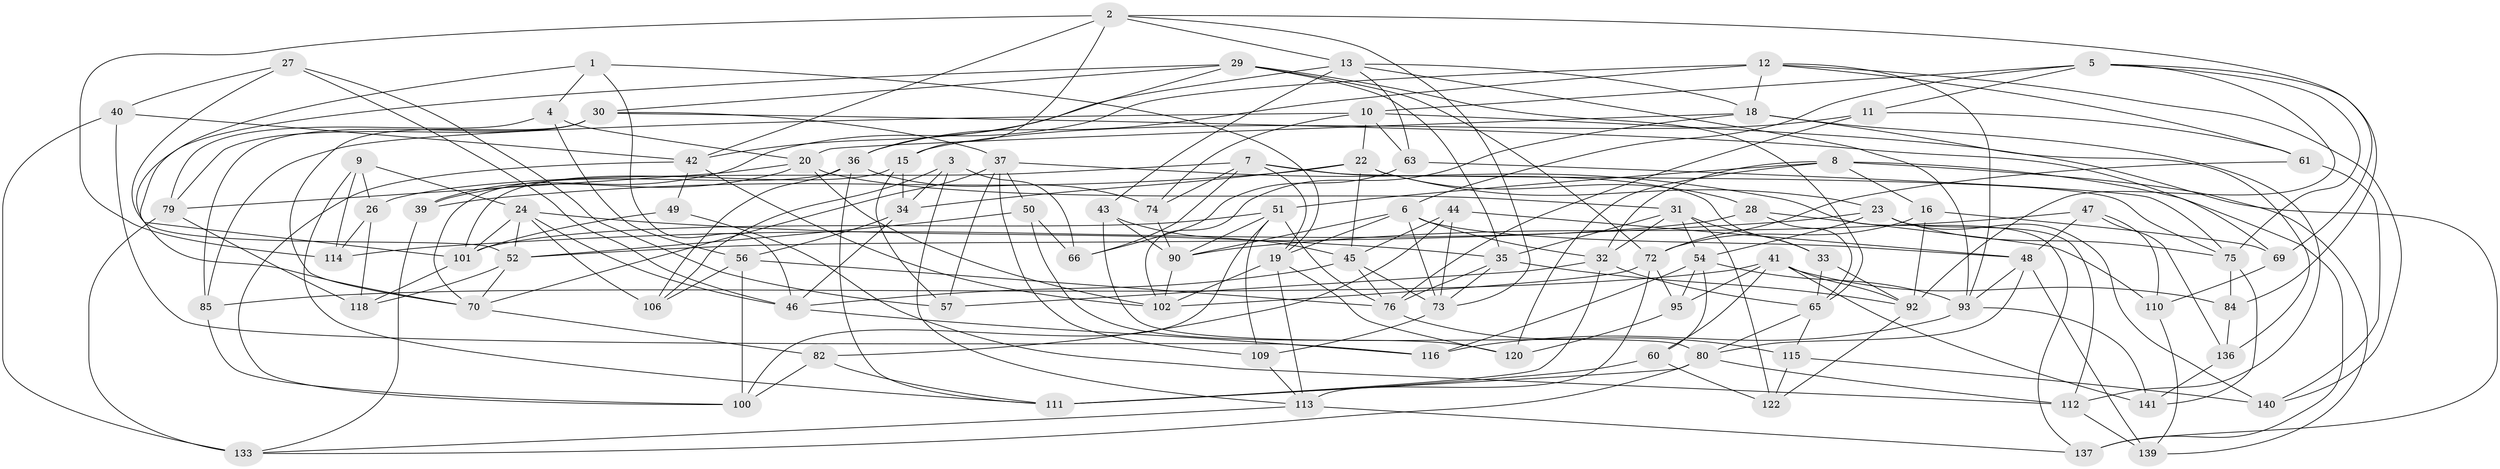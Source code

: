 // Generated by graph-tools (version 1.1) at 2025/24/03/03/25 07:24:27]
// undirected, 92 vertices, 230 edges
graph export_dot {
graph [start="1"]
  node [color=gray90,style=filled];
  1;
  2 [super="+14"];
  3;
  4;
  5 [super="+38"];
  6 [super="+77"];
  7 [super="+103"];
  8 [super="+78"];
  9;
  10 [super="+21"];
  11;
  12 [super="+62"];
  13 [super="+17"];
  15 [super="+104"];
  16;
  18 [super="+68"];
  19 [super="+71"];
  20 [super="+86"];
  22 [super="+88"];
  23 [super="+123"];
  24 [super="+25"];
  26;
  27;
  28;
  29 [super="+142"];
  30 [super="+99"];
  31 [super="+55"];
  32 [super="+89"];
  33;
  34 [super="+81"];
  35 [super="+131"];
  36 [super="+94"];
  37 [super="+53"];
  39;
  40;
  41 [super="+126"];
  42 [super="+97"];
  43;
  44;
  45 [super="+96"];
  46 [super="+105"];
  47;
  48 [super="+64"];
  49;
  50;
  51 [super="+127"];
  52 [super="+59"];
  54 [super="+58"];
  56 [super="+67"];
  57;
  60;
  61;
  63;
  65 [super="+117"];
  66;
  69;
  70 [super="+124"];
  72 [super="+87"];
  73 [super="+119"];
  74;
  75 [super="+128"];
  76 [super="+91"];
  79 [super="+83"];
  80 [super="+132"];
  82;
  84;
  85;
  90 [super="+108"];
  92 [super="+107"];
  93 [super="+98"];
  95;
  100 [super="+125"];
  101 [super="+135"];
  102 [super="+134"];
  106;
  109;
  110;
  111 [super="+130"];
  112 [super="+129"];
  113 [super="+121"];
  114;
  115;
  116;
  118;
  120;
  122;
  133 [super="+138"];
  136;
  137;
  139;
  140;
  141;
  1 -- 19;
  1 -- 101;
  1 -- 4;
  1 -- 46;
  2 -- 114;
  2 -- 69;
  2 -- 13;
  2 -- 73;
  2 -- 42;
  2 -- 15;
  3 -- 106;
  3 -- 66;
  3 -- 113;
  3 -- 34;
  4 -- 56;
  4 -- 79;
  4 -- 20;
  5 -- 11;
  5 -- 10;
  5 -- 75;
  5 -- 92;
  5 -- 6;
  5 -- 84;
  6 -- 32;
  6 -- 90;
  6 -- 19;
  6 -- 73;
  6 -- 48;
  7 -- 66;
  7 -- 75;
  7 -- 74;
  7 -- 33;
  7 -- 26;
  7 -- 19;
  8 -- 139;
  8 -- 137;
  8 -- 120;
  8 -- 16;
  8 -- 51;
  8 -- 32;
  9 -- 114;
  9 -- 111;
  9 -- 26;
  9 -- 24;
  10 -- 74;
  10 -- 85;
  10 -- 137;
  10 -- 22;
  10 -- 63;
  11 -- 76;
  11 -- 61;
  11 -- 15;
  12 -- 140;
  12 -- 39;
  12 -- 18;
  12 -- 93;
  12 -- 61;
  12 -- 36;
  13 -- 63;
  13 -- 42;
  13 -- 18;
  13 -- 43;
  13 -- 93;
  15 -- 34 [weight=2];
  15 -- 57;
  15 -- 101;
  16 -- 69;
  16 -- 72;
  16 -- 92;
  18 -- 20;
  18 -- 136;
  18 -- 112;
  18 -- 102;
  19 -- 102;
  19 -- 120;
  19 -- 113;
  20 -- 39;
  20 -- 31;
  20 -- 79;
  20 -- 102;
  22 -- 34;
  22 -- 28;
  22 -- 39;
  22 -- 45;
  22 -- 23;
  23 -- 140;
  23 -- 54;
  23 -- 75;
  23 -- 114;
  23 -- 112;
  24 -- 106;
  24 -- 52;
  24 -- 101;
  24 -- 35;
  24 -- 46;
  26 -- 114;
  26 -- 118;
  27 -- 57;
  27 -- 46;
  27 -- 40;
  27 -- 52;
  28 -- 110;
  28 -- 52;
  28 -- 65;
  29 -- 36;
  29 -- 72;
  29 -- 65;
  29 -- 35;
  29 -- 70;
  29 -- 30;
  30 -- 69;
  30 -- 70;
  30 -- 37;
  30 -- 85;
  30 -- 79;
  31 -- 33;
  31 -- 35;
  31 -- 32;
  31 -- 122;
  31 -- 54;
  32 -- 57;
  32 -- 65;
  32 -- 111;
  33 -- 92;
  33 -- 65;
  34 -- 56;
  34 -- 46;
  35 -- 76;
  35 -- 73;
  35 -- 92;
  36 -- 106;
  36 -- 74;
  36 -- 70;
  36 -- 111;
  37 -- 50;
  37 -- 70;
  37 -- 57;
  37 -- 137;
  37 -- 109;
  39 -- 133;
  40 -- 116;
  40 -- 42;
  40 -- 133;
  41 -- 85;
  41 -- 84;
  41 -- 141;
  41 -- 60;
  41 -- 92;
  41 -- 95;
  42 -- 49;
  42 -- 100;
  42 -- 102;
  43 -- 80;
  43 -- 90;
  43 -- 45;
  44 -- 82;
  44 -- 45;
  44 -- 73;
  44 -- 48;
  45 -- 73;
  45 -- 46;
  45 -- 76;
  46 -- 116;
  47 -- 110;
  47 -- 136;
  47 -- 48;
  47 -- 90;
  48 -- 80;
  48 -- 139;
  48 -- 93;
  49 -- 112 [weight=2];
  49 -- 101;
  50 -- 66;
  50 -- 120;
  50 -- 52;
  51 -- 109;
  51 -- 90;
  51 -- 100;
  51 -- 101;
  51 -- 76;
  52 -- 118;
  52 -- 70;
  54 -- 60;
  54 -- 116;
  54 -- 93;
  54 -- 95;
  56 -- 106;
  56 -- 100 [weight=2];
  56 -- 76;
  60 -- 111;
  60 -- 122;
  61 -- 140;
  61 -- 72;
  63 -- 75;
  63 -- 66;
  65 -- 115;
  65 -- 80;
  69 -- 110;
  70 -- 82;
  72 -- 113;
  72 -- 95;
  72 -- 102;
  73 -- 109;
  74 -- 90;
  75 -- 84;
  75 -- 141;
  76 -- 115;
  79 -- 133 [weight=2];
  79 -- 118;
  80 -- 112;
  80 -- 133;
  80 -- 111;
  82 -- 100;
  82 -- 111;
  84 -- 136;
  85 -- 100;
  90 -- 102;
  92 -- 122;
  93 -- 141;
  93 -- 116;
  95 -- 120;
  101 -- 118;
  109 -- 113;
  110 -- 139;
  112 -- 139;
  113 -- 137;
  113 -- 133;
  115 -- 122;
  115 -- 140;
  136 -- 141;
}

